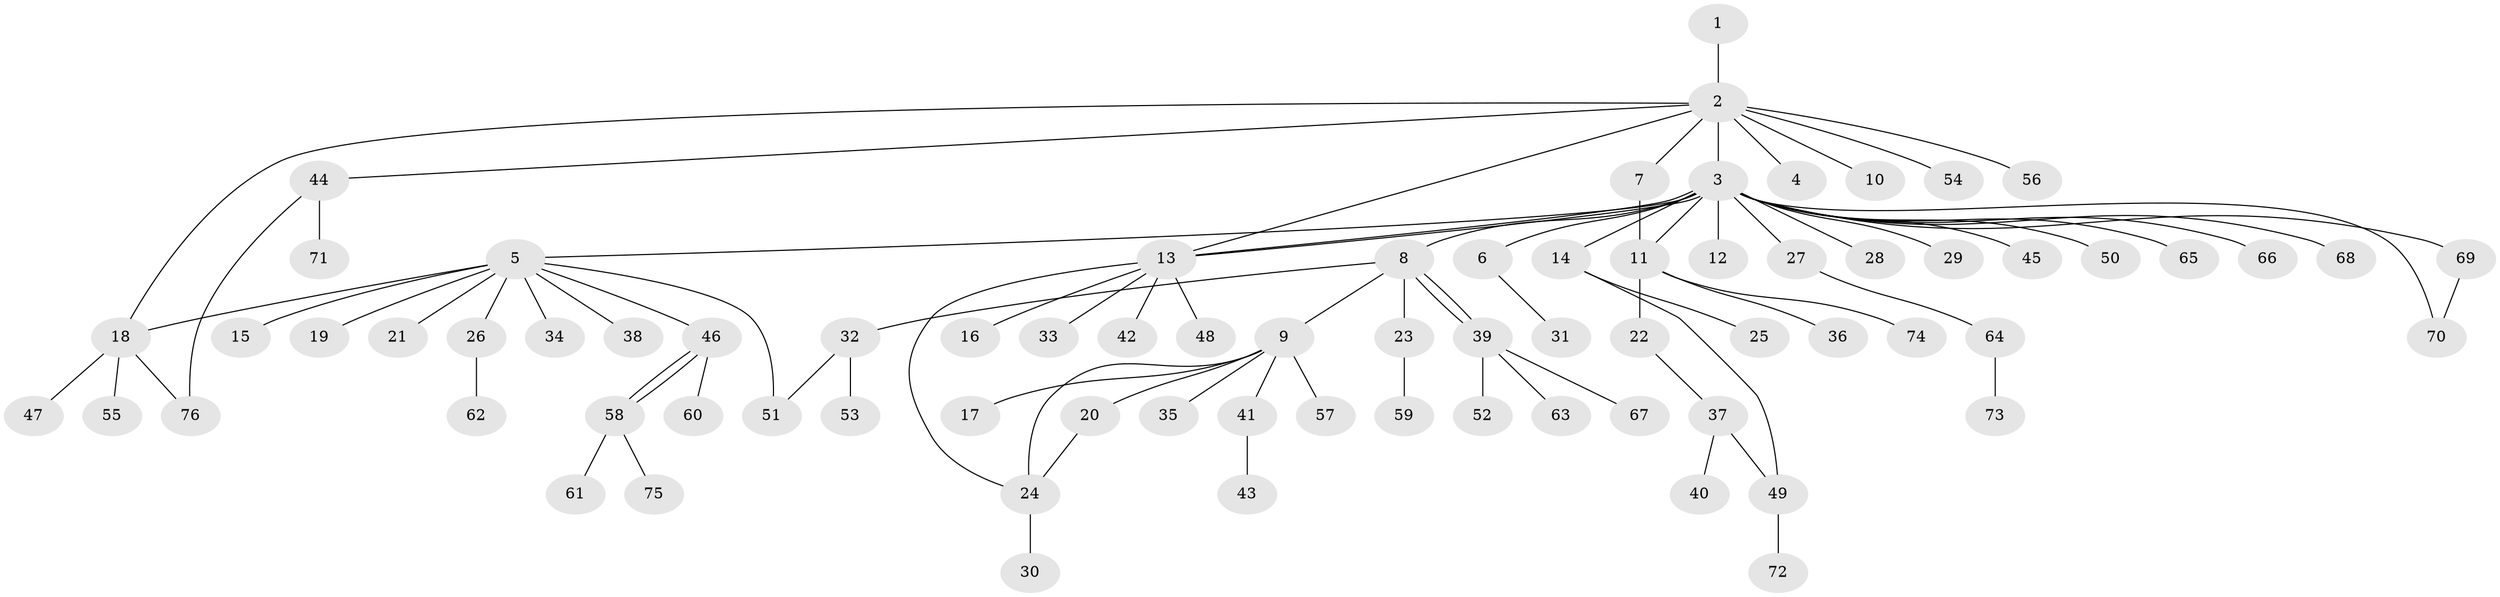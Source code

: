 // coarse degree distribution, {1: 0.8666666666666667, 13: 0.022222222222222223, 6: 0.022222222222222223, 3: 0.022222222222222223, 16: 0.022222222222222223, 10: 0.022222222222222223, 5: 0.022222222222222223}
// Generated by graph-tools (version 1.1) at 2025/50/03/04/25 21:50:19]
// undirected, 76 vertices, 87 edges
graph export_dot {
graph [start="1"]
  node [color=gray90,style=filled];
  1;
  2;
  3;
  4;
  5;
  6;
  7;
  8;
  9;
  10;
  11;
  12;
  13;
  14;
  15;
  16;
  17;
  18;
  19;
  20;
  21;
  22;
  23;
  24;
  25;
  26;
  27;
  28;
  29;
  30;
  31;
  32;
  33;
  34;
  35;
  36;
  37;
  38;
  39;
  40;
  41;
  42;
  43;
  44;
  45;
  46;
  47;
  48;
  49;
  50;
  51;
  52;
  53;
  54;
  55;
  56;
  57;
  58;
  59;
  60;
  61;
  62;
  63;
  64;
  65;
  66;
  67;
  68;
  69;
  70;
  71;
  72;
  73;
  74;
  75;
  76;
  1 -- 2;
  2 -- 3;
  2 -- 4;
  2 -- 7;
  2 -- 10;
  2 -- 13;
  2 -- 18;
  2 -- 44;
  2 -- 54;
  2 -- 56;
  3 -- 5;
  3 -- 6;
  3 -- 8;
  3 -- 11;
  3 -- 12;
  3 -- 13;
  3 -- 13;
  3 -- 14;
  3 -- 27;
  3 -- 28;
  3 -- 29;
  3 -- 45;
  3 -- 50;
  3 -- 65;
  3 -- 66;
  3 -- 68;
  3 -- 69;
  3 -- 70;
  5 -- 15;
  5 -- 18;
  5 -- 19;
  5 -- 21;
  5 -- 26;
  5 -- 34;
  5 -- 38;
  5 -- 46;
  5 -- 51;
  6 -- 31;
  7 -- 11;
  8 -- 9;
  8 -- 23;
  8 -- 32;
  8 -- 39;
  8 -- 39;
  9 -- 17;
  9 -- 20;
  9 -- 24;
  9 -- 35;
  9 -- 41;
  9 -- 57;
  11 -- 22;
  11 -- 36;
  11 -- 74;
  13 -- 16;
  13 -- 24;
  13 -- 33;
  13 -- 42;
  13 -- 48;
  14 -- 25;
  14 -- 49;
  18 -- 47;
  18 -- 55;
  18 -- 76;
  20 -- 24;
  22 -- 37;
  23 -- 59;
  24 -- 30;
  26 -- 62;
  27 -- 64;
  32 -- 51;
  32 -- 53;
  37 -- 40;
  37 -- 49;
  39 -- 52;
  39 -- 63;
  39 -- 67;
  41 -- 43;
  44 -- 71;
  44 -- 76;
  46 -- 58;
  46 -- 58;
  46 -- 60;
  49 -- 72;
  58 -- 61;
  58 -- 75;
  64 -- 73;
  69 -- 70;
}
